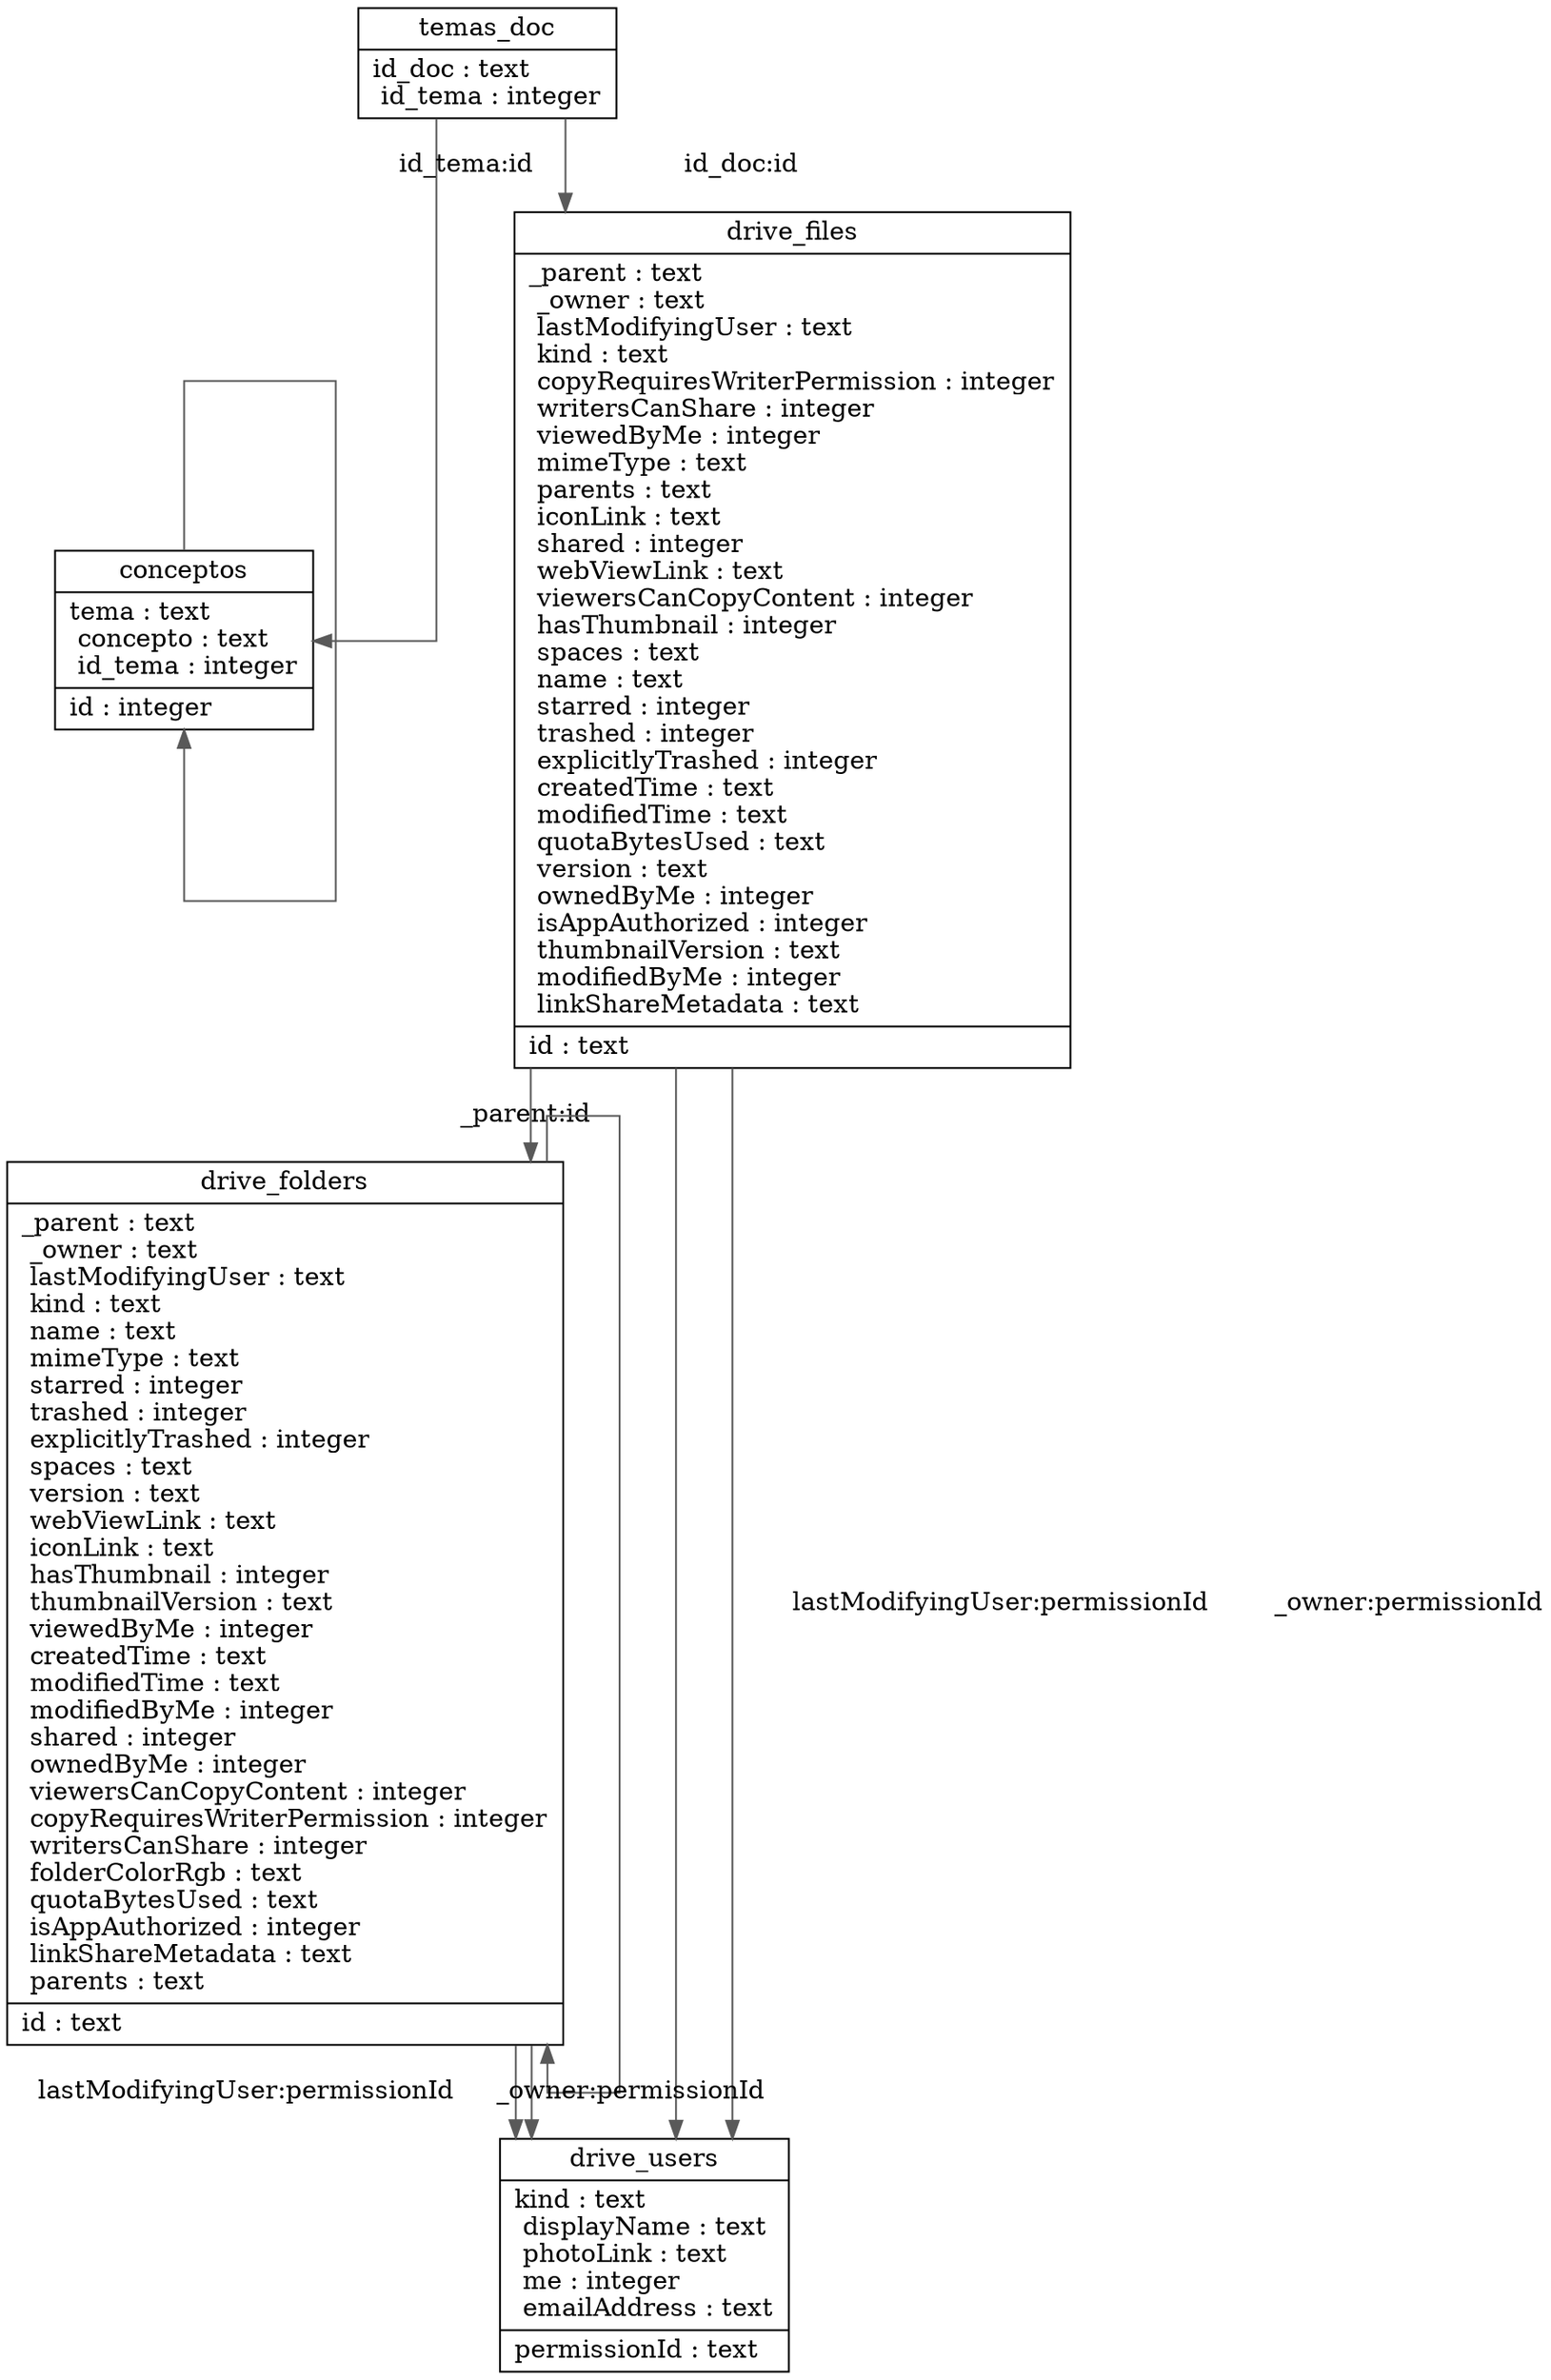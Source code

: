 digraph "main" {

splines  = ortho;
fontname = "Inconsolata";

node [colorscheme = ylgnbu4];
edge [colorscheme = dark28, dir = both];

conceptos     [shape = record, pos = "-8.143,9.066!"    , label = "{ conceptos |  tema : text\l  concepto : text\l  id_tema : integer\l| id : integer\l }"];
drive_files   [shape = record, pos = "-4.715,14.978!"   , label = "{ drive_files |  _parent : text\l  _owner : text\l  lastModifyingUser : text\l  kind : text\l  copyRequiresWriterPermission : integer\l  writersCanShare : integer\l  viewedByMe : integer\l  mimeType : text\l  parents : text\l  iconLink : text\l  shared : integer\l  webViewLink : text\l  viewersCanCopyContent : integer\l  hasThumbnail : integer\l  spaces : text\l  name : text\l  starred : integer\l  trashed : integer\l  explicitlyTrashed : integer\l  createdTime : text\l  modifiedTime : text\l  quotaBytesUsed : text\l  version : text\l  ownedByMe : integer\l  isAppAuthorized : integer\l  thumbnailVersion : text\l  modifiedByMe : integer\l  linkShareMetadata : text\l| id : text\l }"];
drive_folders [shape = record, pos = "-13.348,14.870!"  , label = "{ drive_folders |  _parent : text\l  _owner : text\l  lastModifyingUser : text\l  kind : text\l  name : text\l  mimeType : text\l  starred : integer\l  trashed : integer\l  explicitlyTrashed : integer\l  spaces : text\l  version : text\l  webViewLink : text\l  iconLink : text\l  hasThumbnail : integer\l  thumbnailVersion : text\l  viewedByMe : integer\l  createdTime : text\l  modifiedTime : text\l  modifiedByMe : integer\l  shared : integer\l  ownedByMe : integer\l  viewersCanCopyContent : integer\l  copyRequiresWriterPermission : integer\l  writersCanShare : integer\l  folderColorRgb : text\l  quotaBytesUsed : text\l  isAppAuthorized : integer\l  linkShareMetadata : text\l  parents : text\l| id : text\l }"];
drive_users   [shape = record, pos = "-8.143,16.660!"   , label = "{ drive_users |  kind : text\l  displayName : text\l  photoLink : text\l  me : integer\l  emailAddress : text\l| permissionId : text\l }"];
temas_doc     [shape = record, pos = "-8.143,11.111!"   , label = "{ temas_doc |  id_doc : text\l  id_tema : integer\l }"];

conceptos     -> conceptos     [color = "#595959", style = solid , arrowtail = none    , arrowhead = normal  , taillabel = "", label = "id_tema:id", headlabel = ""];
drive_files   -> drive_folders [color = "#595959", style = solid , arrowtail = none    , arrowhead = normal  , taillabel = "", label = "_parent:id", headlabel = ""];
drive_files   -> drive_users   [color = "#595959", style = solid , arrowtail = none    , arrowhead = normal  , taillabel = "", label = "lastModifyingUser:permissionId", headlabel = ""];
drive_files   -> drive_users   [color = "#595959", style = solid , arrowtail = none    , arrowhead = normal  , taillabel = "", label = "_owner:permissionId", headlabel = ""];
drive_folders -> drive_folders [color = "#595959", style = solid , arrowtail = none    , arrowhead = normal  , taillabel = "", label = "_parent:id", headlabel = ""];
drive_folders -> drive_users   [color = "#595959", style = solid , arrowtail = none    , arrowhead = normal  , taillabel = "", label = "lastModifyingUser:permissionId", headlabel = ""];
drive_folders -> drive_users   [color = "#595959", style = solid , arrowtail = none    , arrowhead = normal  , taillabel = "", label = "_owner:permissionId", headlabel = ""];
temas_doc     -> conceptos     [color = "#595959", style = solid , arrowtail = none    , arrowhead = normal  , taillabel = "", label = "id_tema:id", headlabel = ""];
temas_doc     -> drive_files   [color = "#595959", style = solid , arrowtail = none    , arrowhead = normal  , taillabel = "", label = "id_doc:id", headlabel = ""];

}
